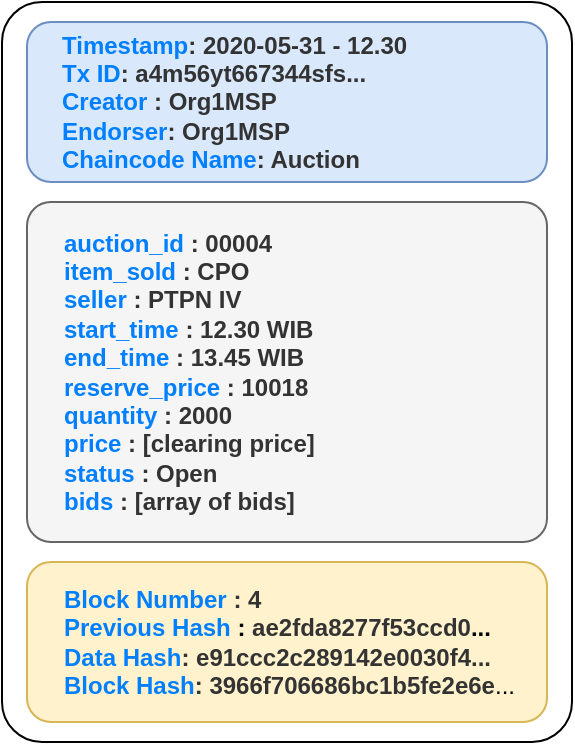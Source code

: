 <mxfile version="21.6.5" type="github">
  <diagram name="Page-1" id="SW3CSJqqK4Gz-iPrINNN">
    <mxGraphModel dx="1050" dy="623" grid="1" gridSize="10" guides="1" tooltips="1" connect="1" arrows="1" fold="1" page="1" pageScale="1" pageWidth="850" pageHeight="1100" math="0" shadow="0">
      <root>
        <mxCell id="0" />
        <mxCell id="1" parent="0" />
        <mxCell id="F5YyWr6yQN8ACxqh0lwV-1" value="" style="rounded=1;whiteSpace=wrap;html=1;arcSize=7;" vertex="1" parent="1">
          <mxGeometry x="305" y="180" width="285" height="370" as="geometry" />
        </mxCell>
        <mxCell id="F5YyWr6yQN8ACxqh0lwV-2" value="&lt;div style=&quot;border-color: var(--border-color);&quot;&gt;&lt;/div&gt;&lt;b style=&quot;border-color: var(--border-color);&quot;&gt;&lt;font style=&quot;border-color: var(--border-color);&quot; color=&quot;#007fff&quot;&gt;Timestamp&lt;/font&gt;&lt;font style=&quot;border-color: var(--border-color);&quot; color=&quot;#333333&quot;&gt;:&amp;nbsp;&lt;/font&gt;&lt;/b&gt;&lt;font color=&quot;#333333&quot;&gt;&lt;b&gt;2020-05-31 - 12.30&lt;/b&gt;&lt;/font&gt;&lt;div style=&quot;border-color: var(--border-color);&quot;&gt;&lt;b style=&quot;border-color: var(--border-color);&quot;&gt;&lt;font color=&quot;#007fff&quot;&gt;Tx ID&lt;/font&gt;&lt;font color=&quot;#333333&quot;&gt;: a4m56yt667344sfs...&lt;/font&gt;&lt;/b&gt;&lt;/div&gt;&lt;div style=&quot;border-color: var(--border-color); color: rgb(51, 51, 51);&quot;&gt;&lt;b style=&quot;border-color: var(--border-color);&quot;&gt;&lt;font style=&quot;border-color: var(--border-color);&quot; color=&quot;#007fff&quot;&gt;Creator&lt;/font&gt;&amp;nbsp;: Org1MSP&lt;/b&gt;&lt;/div&gt;&lt;div style=&quot;border-color: var(--border-color);&quot;&gt;&lt;b style=&quot;border-color: var(--border-color);&quot;&gt;&lt;font color=&quot;#007fff&quot;&gt;Endorser&lt;/font&gt;&lt;font color=&quot;#333333&quot;&gt;: Org1MSP&lt;/font&gt;&lt;/b&gt;&lt;/div&gt;&lt;div style=&quot;border-color: var(--border-color);&quot;&gt;&lt;b style=&quot;border-color: var(--border-color);&quot;&gt;&lt;b style=&quot;border-color: var(--border-color);&quot;&gt;&lt;font style=&quot;border-color: var(--border-color);&quot; color=&quot;#007fff&quot;&gt;Chaincode Name&lt;/font&gt;&lt;font style=&quot;border-color: var(--border-color);&quot; color=&quot;#333333&quot;&gt;: Auction&lt;/font&gt;&lt;/b&gt;&lt;font color=&quot;#333333&quot;&gt;&lt;br&gt;&lt;/font&gt;&lt;/b&gt;&lt;/div&gt;" style="rounded=1;whiteSpace=wrap;html=1;fillColor=#dae8fc;strokeColor=#6c8ebf;align=left;spacingLeft=15;" vertex="1" parent="1">
          <mxGeometry x="317.5" y="190" width="260" height="80" as="geometry" />
        </mxCell>
        <mxCell id="F5YyWr6yQN8ACxqh0lwV-3" value="&lt;div&gt;&lt;b&gt;&lt;font color=&quot;#007fff&quot;&gt;auction_id&lt;/font&gt; : 00004&lt;/b&gt;&lt;/div&gt;&lt;div&gt;&lt;b&gt;&lt;font color=&quot;#007fff&quot;&gt;item_sold&lt;/font&gt; : CPO&lt;/b&gt;&lt;/div&gt;&lt;div&gt;&lt;b&gt;&lt;font color=&quot;#007fff&quot;&gt;seller&lt;/font&gt; : PTPN IV&lt;/b&gt;&lt;/div&gt;&lt;div&gt;&lt;b&gt;&lt;font color=&quot;#007fff&quot;&gt;start_time&lt;/font&gt; : 12.30 WIB&lt;/b&gt;&lt;/div&gt;&lt;div&gt;&lt;b&gt;&lt;font color=&quot;#007fff&quot;&gt;end_time&lt;/font&gt; : 13.45 WIB&lt;/b&gt;&lt;/div&gt;&lt;div&gt;&lt;b&gt;&lt;font color=&quot;#007fff&quot;&gt;reserve_price&lt;/font&gt; : 10018&lt;/b&gt;&lt;/div&gt;&lt;div&gt;&lt;b&gt;&lt;font color=&quot;#007fff&quot;&gt;quantity &lt;/font&gt;: 2000&lt;/b&gt;&lt;/div&gt;&lt;div&gt;&lt;b&gt;&lt;font color=&quot;#007fff&quot;&gt;price &lt;/font&gt;: [clearing price]&lt;/b&gt;&lt;/div&gt;&lt;div&gt;&lt;b&gt;&lt;font color=&quot;#007fff&quot;&gt;status &lt;/font&gt;: Open&lt;/b&gt;&lt;/div&gt;&lt;div&gt;&lt;b&gt;&lt;font color=&quot;#007fff&quot;&gt;bids &lt;/font&gt;: [array of bids]&lt;/b&gt;&lt;/div&gt;" style="rounded=1;whiteSpace=wrap;html=1;align=left;spacingLeft=16;arcSize=7;verticalAlign=middle;fillColor=#f5f5f5;fontColor=#333333;strokeColor=#666666;" vertex="1" parent="1">
          <mxGeometry x="317.5" y="280" width="260" height="170" as="geometry" />
        </mxCell>
        <mxCell id="F5YyWr6yQN8ACxqh0lwV-4" value="&lt;div style=&quot;border-color: var(--border-color);&quot;&gt;&lt;b style=&quot;border-color: var(--border-color); color: rgb(51, 51, 51);&quot;&gt;&lt;font style=&quot;border-color: var(--border-color);&quot; color=&quot;#007fff&quot;&gt;Block Number&lt;/font&gt;&amp;nbsp;: 4&lt;/b&gt;&lt;br&gt;&lt;/div&gt;&lt;b style=&quot;border-color: var(--border-color);&quot;&gt;&lt;font style=&quot;border-color: var(--border-color);&quot;&gt;&lt;font color=&quot;#007fff&quot;&gt;Previous Hash&amp;nbsp;&lt;/font&gt;&lt;b style=&quot;background-color: initial; border-color: var(--border-color);&quot;&gt;&lt;font style=&quot;border-color: var(--border-color);&quot; color=&quot;#333333&quot;&gt;&lt;font color=&quot;#000000&quot;&gt;:&amp;nbsp;&lt;/font&gt;ae2fda8277f53ccd0&lt;font color=&quot;#000000&quot;&gt;...&lt;/font&gt;&lt;br&gt;&lt;/font&gt;&lt;/b&gt;&lt;font color=&quot;#007fff&quot;&gt;Data Hash&lt;/font&gt;&lt;font color=&quot;#333333&quot;&gt;:&amp;nbsp;&lt;/font&gt;&lt;/font&gt;&lt;font color=&quot;#333333&quot; style=&quot;border-color: var(--border-color);&quot;&gt;e91ccc2c289142e0030f4&lt;/font&gt;&lt;font color=&quot;#007fff&quot; style=&quot;border-color: var(--border-color);&quot;&gt;&lt;font color=&quot;#333333&quot;&gt;...&lt;/font&gt;&lt;br&gt;Block Hash&lt;/font&gt;&lt;font color=&quot;#007fff&quot; style=&quot;color: rgb(51, 51, 51); border-color: var(--border-color);&quot;&gt;:&amp;nbsp;&lt;/font&gt;&lt;/b&gt;&lt;b&gt;&lt;font color=&quot;#333333&quot;&gt;3966f706686bc1b5fe2e6e&lt;/font&gt;&lt;/b&gt;..." style="rounded=1;whiteSpace=wrap;html=1;fillColor=#fff2cc;strokeColor=#d6b656;align=left;spacingLeft=16;" vertex="1" parent="1">
          <mxGeometry x="317.5" y="460" width="260" height="80" as="geometry" />
        </mxCell>
      </root>
    </mxGraphModel>
  </diagram>
</mxfile>
